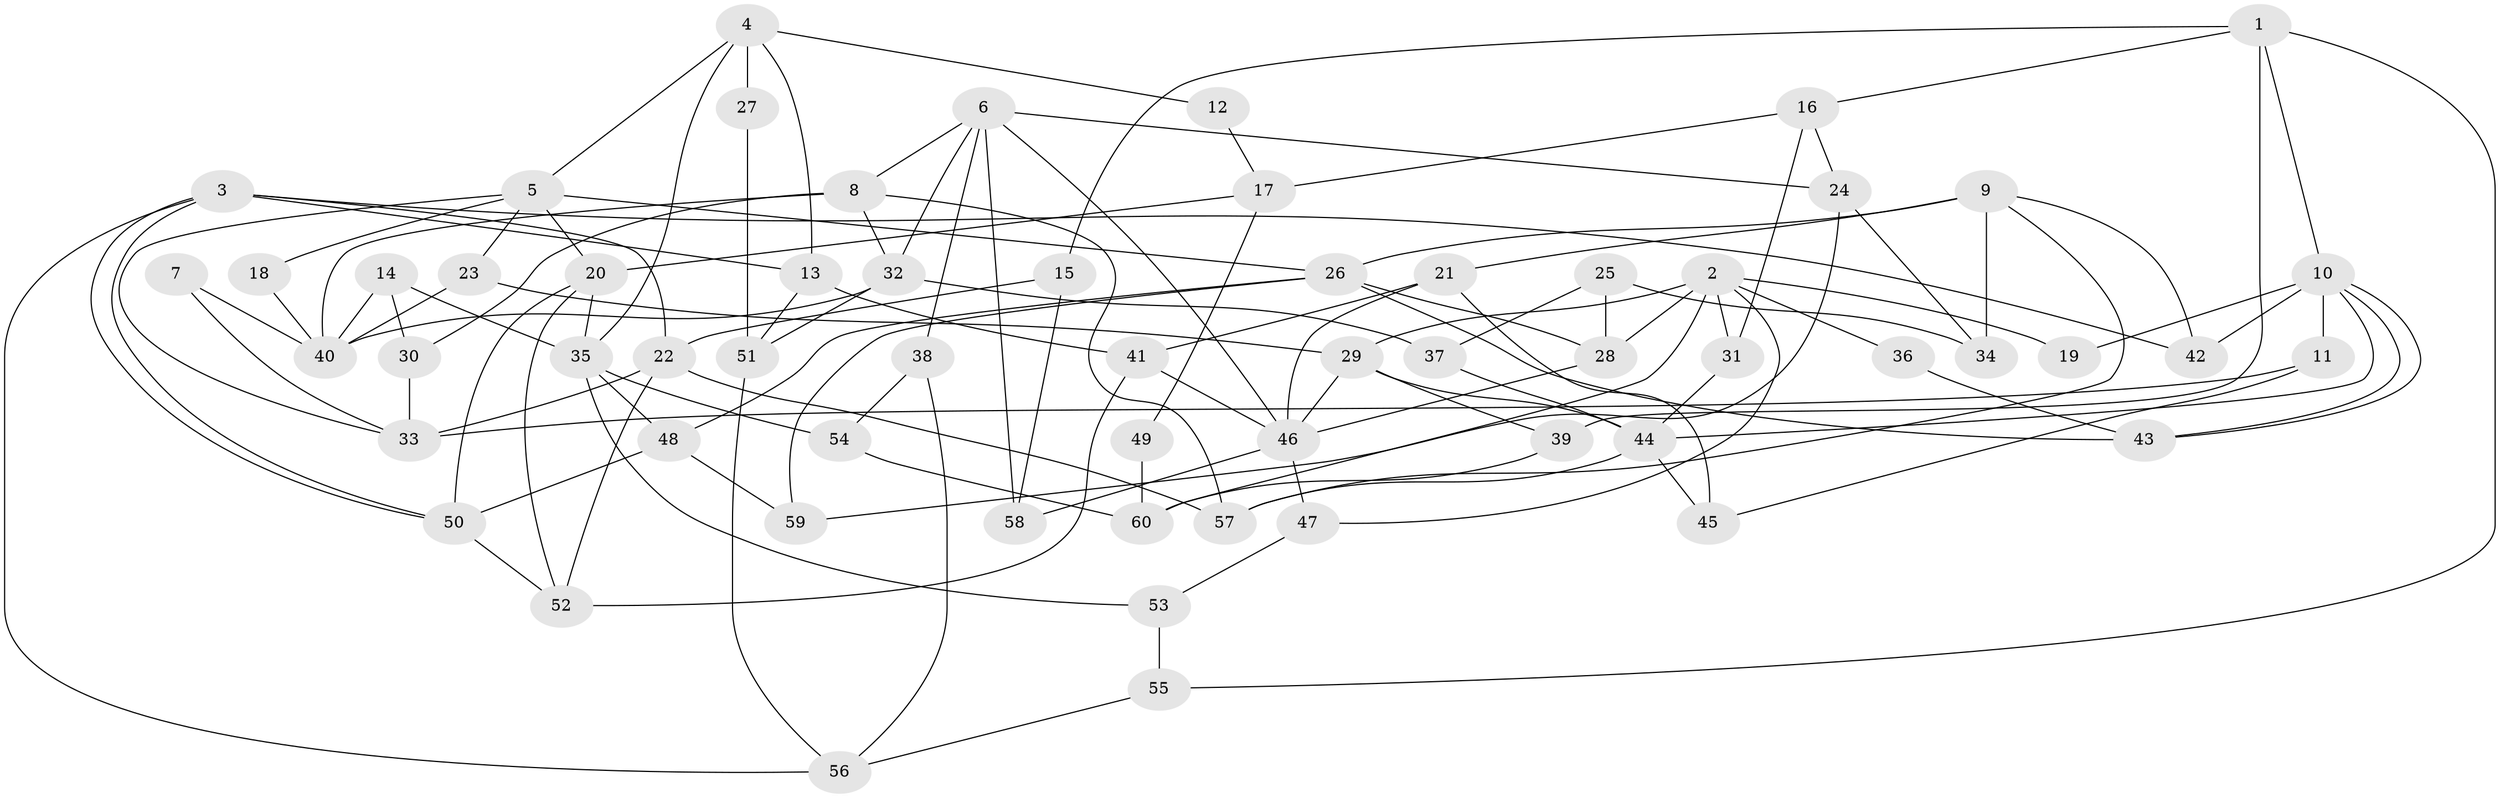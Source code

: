 // coarse degree distribution, {5: 0.13513513513513514, 10: 0.02702702702702703, 6: 0.10810810810810811, 8: 0.08108108108108109, 4: 0.21621621621621623, 2: 0.13513513513513514, 3: 0.24324324324324326, 11: 0.05405405405405406}
// Generated by graph-tools (version 1.1) at 2025/50/03/04/25 22:50:56]
// undirected, 60 vertices, 120 edges
graph export_dot {
  node [color=gray90,style=filled];
  1;
  2;
  3;
  4;
  5;
  6;
  7;
  8;
  9;
  10;
  11;
  12;
  13;
  14;
  15;
  16;
  17;
  18;
  19;
  20;
  21;
  22;
  23;
  24;
  25;
  26;
  27;
  28;
  29;
  30;
  31;
  32;
  33;
  34;
  35;
  36;
  37;
  38;
  39;
  40;
  41;
  42;
  43;
  44;
  45;
  46;
  47;
  48;
  49;
  50;
  51;
  52;
  53;
  54;
  55;
  56;
  57;
  58;
  59;
  60;
  1 -- 10;
  1 -- 16;
  1 -- 15;
  1 -- 39;
  1 -- 55;
  2 -- 60;
  2 -- 29;
  2 -- 19;
  2 -- 28;
  2 -- 31;
  2 -- 36;
  2 -- 47;
  3 -- 22;
  3 -- 50;
  3 -- 50;
  3 -- 13;
  3 -- 42;
  3 -- 56;
  4 -- 5;
  4 -- 35;
  4 -- 12;
  4 -- 13;
  4 -- 27;
  5 -- 26;
  5 -- 20;
  5 -- 18;
  5 -- 23;
  5 -- 33;
  6 -- 58;
  6 -- 46;
  6 -- 8;
  6 -- 24;
  6 -- 32;
  6 -- 38;
  7 -- 40;
  7 -- 33;
  8 -- 30;
  8 -- 32;
  8 -- 40;
  8 -- 57;
  9 -- 57;
  9 -- 34;
  9 -- 21;
  9 -- 26;
  9 -- 42;
  10 -- 42;
  10 -- 43;
  10 -- 43;
  10 -- 11;
  10 -- 19;
  10 -- 44;
  11 -- 33;
  11 -- 45;
  12 -- 17;
  13 -- 41;
  13 -- 51;
  14 -- 40;
  14 -- 35;
  14 -- 30;
  15 -- 22;
  15 -- 58;
  16 -- 31;
  16 -- 24;
  16 -- 17;
  17 -- 20;
  17 -- 49;
  18 -- 40;
  20 -- 50;
  20 -- 52;
  20 -- 35;
  21 -- 45;
  21 -- 41;
  21 -- 46;
  22 -- 57;
  22 -- 52;
  22 -- 33;
  23 -- 40;
  23 -- 29;
  24 -- 59;
  24 -- 34;
  25 -- 37;
  25 -- 28;
  25 -- 34;
  26 -- 28;
  26 -- 43;
  26 -- 48;
  26 -- 59;
  27 -- 51;
  28 -- 46;
  29 -- 46;
  29 -- 39;
  29 -- 44;
  30 -- 33;
  31 -- 44;
  32 -- 37;
  32 -- 40;
  32 -- 51;
  35 -- 53;
  35 -- 48;
  35 -- 54;
  36 -- 43;
  37 -- 44;
  38 -- 56;
  38 -- 54;
  39 -- 60;
  41 -- 46;
  41 -- 52;
  44 -- 45;
  44 -- 57;
  46 -- 47;
  46 -- 58;
  47 -- 53;
  48 -- 50;
  48 -- 59;
  49 -- 60;
  50 -- 52;
  51 -- 56;
  53 -- 55;
  54 -- 60;
  55 -- 56;
}
